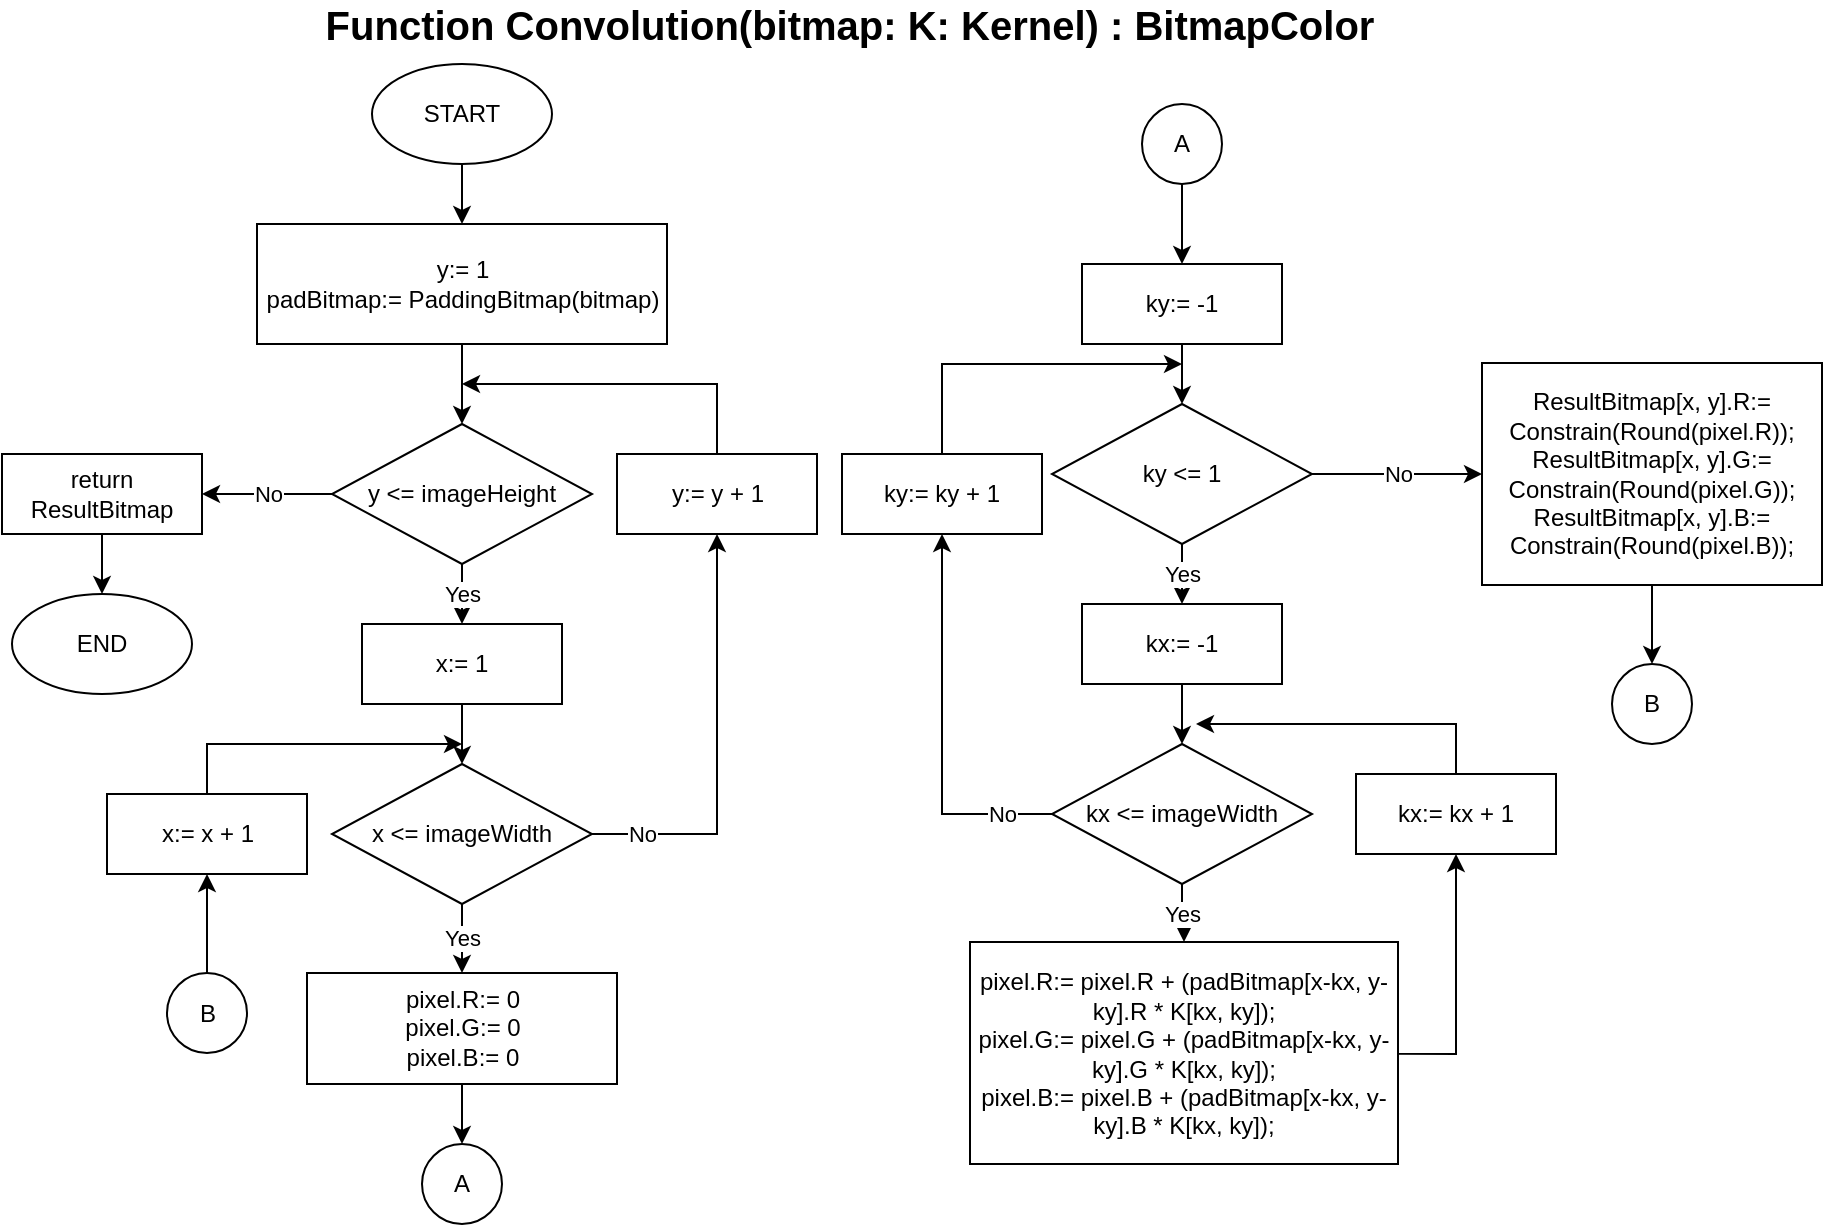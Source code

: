 <mxfile version="13.9.9" type="device"><diagram id="TCKJqWEFdE-FZOSrEywV" name="Page-1"><mxGraphModel dx="1609" dy="497" grid="1" gridSize="10" guides="1" tooltips="1" connect="1" arrows="1" fold="1" page="1" pageScale="1" pageWidth="827" pageHeight="1169" math="0" shadow="0"><root><mxCell id="0"/><mxCell id="1" parent="0"/><mxCell id="nixjXaJYvbVKahrWafHz-1" value="&lt;font style=&quot;font-size: 20px&quot;&gt;&lt;b&gt;Function Convolution(bitmap: K: Kernel) : BitmapColor&lt;/b&gt;&lt;/font&gt;" style="text;html=1;strokeColor=none;fillColor=none;align=center;verticalAlign=middle;whiteSpace=wrap;rounded=0;" parent="1" vertex="1"><mxGeometry x="82.5" y="50" width="602" height="20" as="geometry"/></mxCell><mxCell id="nixjXaJYvbVKahrWafHz-4" value="" style="edgeStyle=orthogonalEdgeStyle;rounded=0;orthogonalLoop=1;jettySize=auto;html=1;" parent="1" source="nixjXaJYvbVKahrWafHz-2" target="nixjXaJYvbVKahrWafHz-3" edge="1"><mxGeometry relative="1" as="geometry"/></mxCell><mxCell id="nixjXaJYvbVKahrWafHz-2" value="START" style="ellipse;whiteSpace=wrap;html=1;" parent="1" vertex="1"><mxGeometry x="145" y="80" width="90" height="50" as="geometry"/></mxCell><mxCell id="nixjXaJYvbVKahrWafHz-6" value="" style="edgeStyle=orthogonalEdgeStyle;rounded=0;orthogonalLoop=1;jettySize=auto;html=1;" parent="1" source="nixjXaJYvbVKahrWafHz-3" target="nixjXaJYvbVKahrWafHz-5" edge="1"><mxGeometry relative="1" as="geometry"/></mxCell><mxCell id="nixjXaJYvbVKahrWafHz-3" value="y:= 1&lt;br&gt;padBitmap:= PaddingBitmap(bitmap)" style="rounded=0;whiteSpace=wrap;html=1;" parent="1" vertex="1"><mxGeometry x="87.5" y="160" width="205" height="60" as="geometry"/></mxCell><mxCell id="nixjXaJYvbVKahrWafHz-8" value="Yes" style="edgeStyle=orthogonalEdgeStyle;rounded=0;orthogonalLoop=1;jettySize=auto;html=1;" parent="1" source="nixjXaJYvbVKahrWafHz-5" target="nixjXaJYvbVKahrWafHz-7" edge="1"><mxGeometry relative="1" as="geometry"/></mxCell><mxCell id="nixjXaJYvbVKahrWafHz-44" value="No" style="edgeStyle=orthogonalEdgeStyle;rounded=0;orthogonalLoop=1;jettySize=auto;html=1;entryX=1;entryY=0.5;entryDx=0;entryDy=0;" parent="1" source="nixjXaJYvbVKahrWafHz-5" target="nixjXaJYvbVKahrWafHz-45" edge="1"><mxGeometry relative="1" as="geometry"><mxPoint x="70" y="295" as="targetPoint"/></mxGeometry></mxCell><mxCell id="nixjXaJYvbVKahrWafHz-5" value="y &amp;lt;= imageHeight" style="rhombus;whiteSpace=wrap;html=1;" parent="1" vertex="1"><mxGeometry x="125" y="260" width="130" height="70" as="geometry"/></mxCell><mxCell id="nixjXaJYvbVKahrWafHz-10" value="" style="edgeStyle=orthogonalEdgeStyle;rounded=0;orthogonalLoop=1;jettySize=auto;html=1;" parent="1" source="nixjXaJYvbVKahrWafHz-7" target="nixjXaJYvbVKahrWafHz-9" edge="1"><mxGeometry relative="1" as="geometry"/></mxCell><mxCell id="nixjXaJYvbVKahrWafHz-7" value="x:= 1" style="rounded=0;whiteSpace=wrap;html=1;" parent="1" vertex="1"><mxGeometry x="140" y="360" width="100" height="40" as="geometry"/></mxCell><mxCell id="nixjXaJYvbVKahrWafHz-13" value="Yes" style="edgeStyle=orthogonalEdgeStyle;rounded=0;orthogonalLoop=1;jettySize=auto;html=1;" parent="1" source="nixjXaJYvbVKahrWafHz-9" target="nixjXaJYvbVKahrWafHz-12" edge="1"><mxGeometry relative="1" as="geometry"/></mxCell><mxCell id="nixjXaJYvbVKahrWafHz-41" value="No" style="edgeStyle=orthogonalEdgeStyle;rounded=0;orthogonalLoop=1;jettySize=auto;html=1;entryX=0.5;entryY=1;entryDx=0;entryDy=0;" parent="1" source="nixjXaJYvbVKahrWafHz-9" target="nixjXaJYvbVKahrWafHz-42" edge="1"><mxGeometry x="-0.764" relative="1" as="geometry"><mxPoint x="60" y="400" as="targetPoint"/><mxPoint as="offset"/></mxGeometry></mxCell><mxCell id="nixjXaJYvbVKahrWafHz-9" value="x &amp;lt;= imageWidth" style="rhombus;whiteSpace=wrap;html=1;" parent="1" vertex="1"><mxGeometry x="125" y="430" width="130" height="70" as="geometry"/></mxCell><mxCell id="nixjXaJYvbVKahrWafHz-15" value="" style="edgeStyle=orthogonalEdgeStyle;rounded=0;orthogonalLoop=1;jettySize=auto;html=1;" parent="1" source="nixjXaJYvbVKahrWafHz-12" target="nixjXaJYvbVKahrWafHz-14" edge="1"><mxGeometry relative="1" as="geometry"/></mxCell><mxCell id="nixjXaJYvbVKahrWafHz-12" value="pixel.R:= 0&lt;br&gt;pixel.G:= 0&lt;br&gt;pixel.B:= 0" style="rounded=0;whiteSpace=wrap;html=1;" parent="1" vertex="1"><mxGeometry x="112.5" y="534.5" width="155" height="55.5" as="geometry"/></mxCell><mxCell id="nixjXaJYvbVKahrWafHz-14" value="A" style="ellipse;whiteSpace=wrap;html=1;aspect=fixed;" parent="1" vertex="1"><mxGeometry x="170" y="620" width="40" height="40" as="geometry"/></mxCell><mxCell id="nixjXaJYvbVKahrWafHz-18" value="" style="edgeStyle=orthogonalEdgeStyle;rounded=0;orthogonalLoop=1;jettySize=auto;html=1;" parent="1" source="nixjXaJYvbVKahrWafHz-16" target="nixjXaJYvbVKahrWafHz-17" edge="1"><mxGeometry relative="1" as="geometry"/></mxCell><mxCell id="nixjXaJYvbVKahrWafHz-16" value="A" style="ellipse;whiteSpace=wrap;html=1;aspect=fixed;" parent="1" vertex="1"><mxGeometry x="530" y="100" width="40" height="40" as="geometry"/></mxCell><mxCell id="nixjXaJYvbVKahrWafHz-20" value="" style="edgeStyle=orthogonalEdgeStyle;rounded=0;orthogonalLoop=1;jettySize=auto;html=1;" parent="1" source="nixjXaJYvbVKahrWafHz-17" target="nixjXaJYvbVKahrWafHz-19" edge="1"><mxGeometry relative="1" as="geometry"/></mxCell><mxCell id="nixjXaJYvbVKahrWafHz-17" value="ky:= -1" style="rounded=0;whiteSpace=wrap;html=1;" parent="1" vertex="1"><mxGeometry x="500" y="180" width="100" height="40" as="geometry"/></mxCell><mxCell id="nixjXaJYvbVKahrWafHz-22" value="Yes" style="edgeStyle=orthogonalEdgeStyle;rounded=0;orthogonalLoop=1;jettySize=auto;html=1;" parent="1" source="nixjXaJYvbVKahrWafHz-19" target="nixjXaJYvbVKahrWafHz-21" edge="1"><mxGeometry relative="1" as="geometry"/></mxCell><mxCell id="nixjXaJYvbVKahrWafHz-33" value="No" style="edgeStyle=orthogonalEdgeStyle;rounded=0;orthogonalLoop=1;jettySize=auto;html=1;entryX=0;entryY=0.5;entryDx=0;entryDy=0;" parent="1" source="nixjXaJYvbVKahrWafHz-19" target="nixjXaJYvbVKahrWafHz-34" edge="1"><mxGeometry relative="1" as="geometry"><mxPoint x="690" y="285" as="targetPoint"/></mxGeometry></mxCell><mxCell id="nixjXaJYvbVKahrWafHz-19" value="ky &amp;lt;= 1" style="rhombus;whiteSpace=wrap;html=1;" parent="1" vertex="1"><mxGeometry x="485" y="250" width="130" height="70" as="geometry"/></mxCell><mxCell id="nixjXaJYvbVKahrWafHz-24" value="" style="edgeStyle=orthogonalEdgeStyle;rounded=0;orthogonalLoop=1;jettySize=auto;html=1;" parent="1" source="nixjXaJYvbVKahrWafHz-21" target="nixjXaJYvbVKahrWafHz-23" edge="1"><mxGeometry relative="1" as="geometry"/></mxCell><mxCell id="nixjXaJYvbVKahrWafHz-21" value="kx:= -1" style="rounded=0;whiteSpace=wrap;html=1;" parent="1" vertex="1"><mxGeometry x="500" y="350" width="100" height="40" as="geometry"/></mxCell><mxCell id="nixjXaJYvbVKahrWafHz-26" value="Yes" style="edgeStyle=orthogonalEdgeStyle;rounded=0;orthogonalLoop=1;jettySize=auto;html=1;" parent="1" source="nixjXaJYvbVKahrWafHz-23" target="nixjXaJYvbVKahrWafHz-25" edge="1"><mxGeometry relative="1" as="geometry"/></mxCell><mxCell id="nixjXaJYvbVKahrWafHz-30" value="No" style="edgeStyle=orthogonalEdgeStyle;rounded=0;orthogonalLoop=1;jettySize=auto;html=1;exitX=0;exitY=0.5;exitDx=0;exitDy=0;entryX=0.5;entryY=1;entryDx=0;entryDy=0;" parent="1" source="nixjXaJYvbVKahrWafHz-23" target="nixjXaJYvbVKahrWafHz-31" edge="1"><mxGeometry x="-0.744" relative="1" as="geometry"><mxPoint x="430" y="360" as="targetPoint"/><Array as="points"><mxPoint x="430" y="455"/></Array><mxPoint as="offset"/></mxGeometry></mxCell><mxCell id="nixjXaJYvbVKahrWafHz-23" value="kx &amp;lt;= imageWidth" style="rhombus;whiteSpace=wrap;html=1;" parent="1" vertex="1"><mxGeometry x="485" y="420" width="130" height="70" as="geometry"/></mxCell><mxCell id="nixjXaJYvbVKahrWafHz-27" style="edgeStyle=orthogonalEdgeStyle;rounded=0;orthogonalLoop=1;jettySize=auto;html=1;entryX=0.5;entryY=1;entryDx=0;entryDy=0;exitX=1;exitY=0.5;exitDx=0;exitDy=0;" parent="1" source="nixjXaJYvbVKahrWafHz-25" target="nixjXaJYvbVKahrWafHz-28" edge="1"><mxGeometry relative="1" as="geometry"><mxPoint x="687" y="400" as="targetPoint"/><Array as="points"><mxPoint x="551" y="575"/><mxPoint x="687" y="575"/></Array></mxGeometry></mxCell><mxCell id="nixjXaJYvbVKahrWafHz-25" value="&lt;div&gt;pixel.R:= pixel.R + (padBitmap[x-kx, y-ky].R * K[kx, ky]);&lt;/div&gt;&lt;div&gt;pixel.G:= pixel.G + (padBitmap[x-kx, y-ky].G * K[kx, ky]);&lt;/div&gt;&lt;div&gt;pixel.B:= pixel.B + (padBitmap[x-kx, y-ky].B * K[kx, ky]);&lt;/div&gt;" style="rounded=0;whiteSpace=wrap;html=1;" parent="1" vertex="1"><mxGeometry x="444" y="519" width="214" height="111" as="geometry"/></mxCell><mxCell id="nixjXaJYvbVKahrWafHz-29" style="edgeStyle=orthogonalEdgeStyle;rounded=0;orthogonalLoop=1;jettySize=auto;html=1;" parent="1" source="nixjXaJYvbVKahrWafHz-28" edge="1"><mxGeometry relative="1" as="geometry"><mxPoint x="557" y="410" as="targetPoint"/><Array as="points"><mxPoint x="687" y="410"/></Array></mxGeometry></mxCell><mxCell id="nixjXaJYvbVKahrWafHz-28" value="kx:= kx + 1" style="rounded=0;whiteSpace=wrap;html=1;" parent="1" vertex="1"><mxGeometry x="637" y="435" width="100" height="40" as="geometry"/></mxCell><mxCell id="nixjXaJYvbVKahrWafHz-32" style="edgeStyle=orthogonalEdgeStyle;rounded=0;orthogonalLoop=1;jettySize=auto;html=1;" parent="1" source="nixjXaJYvbVKahrWafHz-31" edge="1"><mxGeometry relative="1" as="geometry"><mxPoint x="550" y="230" as="targetPoint"/><Array as="points"><mxPoint x="430" y="230"/></Array></mxGeometry></mxCell><mxCell id="nixjXaJYvbVKahrWafHz-31" value="ky:= ky + 1" style="rounded=0;whiteSpace=wrap;html=1;" parent="1" vertex="1"><mxGeometry x="380" y="275" width="100" height="40" as="geometry"/></mxCell><mxCell id="nixjXaJYvbVKahrWafHz-36" value="" style="edgeStyle=orthogonalEdgeStyle;rounded=0;orthogonalLoop=1;jettySize=auto;html=1;" parent="1" source="nixjXaJYvbVKahrWafHz-34" target="nixjXaJYvbVKahrWafHz-35" edge="1"><mxGeometry relative="1" as="geometry"/></mxCell><mxCell id="nixjXaJYvbVKahrWafHz-34" value="&lt;div&gt;ResultBitmap[x, y].R:= Constrain(Round(pixel.R));&lt;/div&gt;&lt;div&gt;ResultBitmap[x, y].G:= Constrain(Round(pixel.G));&lt;/div&gt;&lt;div&gt;ResultBitmap[x, y].B:= Constrain(Round(pixel.B));&lt;/div&gt;" style="rounded=0;whiteSpace=wrap;html=1;" parent="1" vertex="1"><mxGeometry x="700" y="229.5" width="170" height="111" as="geometry"/></mxCell><mxCell id="nixjXaJYvbVKahrWafHz-35" value="B" style="ellipse;whiteSpace=wrap;html=1;aspect=fixed;" parent="1" vertex="1"><mxGeometry x="765" y="380" width="40" height="40" as="geometry"/></mxCell><mxCell id="nixjXaJYvbVKahrWafHz-39" style="edgeStyle=orthogonalEdgeStyle;rounded=0;orthogonalLoop=1;jettySize=auto;html=1;entryX=0.5;entryY=1;entryDx=0;entryDy=0;" parent="1" source="nixjXaJYvbVKahrWafHz-37" target="nixjXaJYvbVKahrWafHz-38" edge="1"><mxGeometry relative="1" as="geometry"/></mxCell><mxCell id="nixjXaJYvbVKahrWafHz-37" value="B" style="ellipse;whiteSpace=wrap;html=1;aspect=fixed;" parent="1" vertex="1"><mxGeometry x="42.5" y="534.5" width="40" height="40" as="geometry"/></mxCell><mxCell id="nixjXaJYvbVKahrWafHz-40" style="edgeStyle=orthogonalEdgeStyle;rounded=0;orthogonalLoop=1;jettySize=auto;html=1;" parent="1" source="nixjXaJYvbVKahrWafHz-38" edge="1"><mxGeometry relative="1" as="geometry"><mxPoint x="190" y="420" as="targetPoint"/><Array as="points"><mxPoint x="63" y="420"/></Array></mxGeometry></mxCell><mxCell id="nixjXaJYvbVKahrWafHz-38" value="x:= x + 1" style="rounded=0;whiteSpace=wrap;html=1;" parent="1" vertex="1"><mxGeometry x="12.5" y="445" width="100" height="40" as="geometry"/></mxCell><mxCell id="nixjXaJYvbVKahrWafHz-43" style="edgeStyle=orthogonalEdgeStyle;rounded=0;orthogonalLoop=1;jettySize=auto;html=1;" parent="1" source="nixjXaJYvbVKahrWafHz-42" edge="1"><mxGeometry relative="1" as="geometry"><mxPoint x="190" y="240" as="targetPoint"/><Array as="points"><mxPoint x="318" y="240"/></Array></mxGeometry></mxCell><mxCell id="nixjXaJYvbVKahrWafHz-42" value="y:= y + 1" style="rounded=0;whiteSpace=wrap;html=1;" parent="1" vertex="1"><mxGeometry x="267.5" y="275" width="100" height="40" as="geometry"/></mxCell><mxCell id="nixjXaJYvbVKahrWafHz-47" style="edgeStyle=orthogonalEdgeStyle;rounded=0;orthogonalLoop=1;jettySize=auto;html=1;entryX=0.5;entryY=0;entryDx=0;entryDy=0;" parent="1" source="nixjXaJYvbVKahrWafHz-45" target="nixjXaJYvbVKahrWafHz-48" edge="1"><mxGeometry relative="1" as="geometry"><mxPoint x="10" y="350" as="targetPoint"/></mxGeometry></mxCell><mxCell id="nixjXaJYvbVKahrWafHz-45" value="return ResultBitmap" style="rounded=0;whiteSpace=wrap;html=1;" parent="1" vertex="1"><mxGeometry x="-40" y="275" width="100" height="40" as="geometry"/></mxCell><mxCell id="nixjXaJYvbVKahrWafHz-48" value="END" style="ellipse;whiteSpace=wrap;html=1;" parent="1" vertex="1"><mxGeometry x="-35" y="345" width="90" height="50" as="geometry"/></mxCell></root></mxGraphModel></diagram></mxfile>